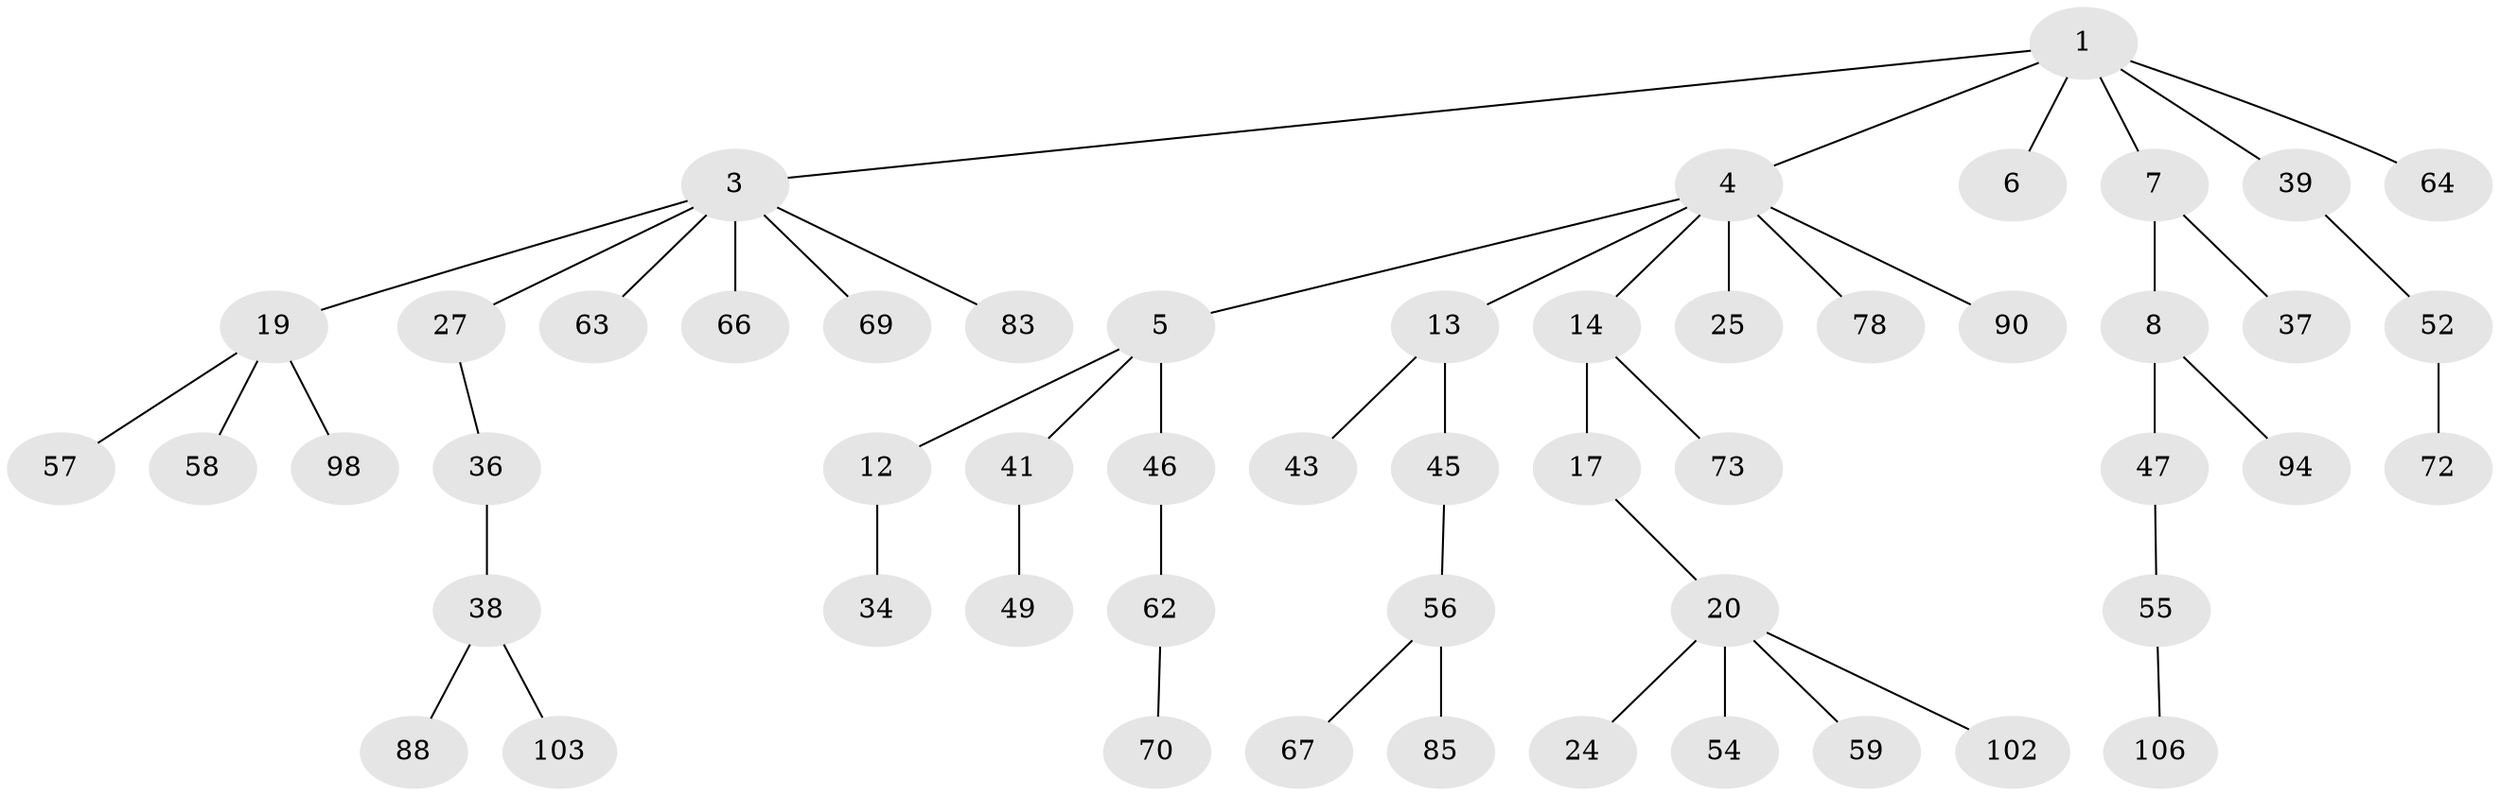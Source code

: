 // original degree distribution, {6: 0.009433962264150943, 2: 0.25471698113207547, 5: 0.03773584905660377, 4: 0.05660377358490566, 1: 0.46226415094339623, 3: 0.1792452830188679}
// Generated by graph-tools (version 1.1) at 2025/15/03/09/25 04:15:29]
// undirected, 53 vertices, 52 edges
graph export_dot {
graph [start="1"]
  node [color=gray90,style=filled];
  1 [super="+2"];
  3 [super="+9+11"];
  4 [super="+10+31"];
  5;
  6;
  7 [super="+32+22+18"];
  8 [super="+42+28"];
  12 [super="+92+29"];
  13;
  14;
  17 [super="+44"];
  19 [super="+74+40+21+23"];
  20 [super="+33"];
  24 [super="+30"];
  25 [super="+51"];
  27;
  34;
  36;
  37;
  38;
  39 [super="+68"];
  41 [super="+80"];
  43;
  45;
  46 [super="+48"];
  47 [super="+82"];
  49;
  52;
  54 [super="+101"];
  55;
  56;
  57 [super="+97+84"];
  58 [super="+60"];
  59 [super="+99"];
  62;
  63;
  64;
  66;
  67;
  69;
  70 [super="+71"];
  72 [super="+89"];
  73;
  78;
  83;
  85 [super="+105"];
  88 [super="+104"];
  90;
  94;
  98;
  102;
  103;
  106;
  1 -- 4;
  1 -- 6;
  1 -- 7;
  1 -- 39;
  1 -- 64;
  1 -- 3;
  3 -- 63;
  3 -- 66;
  3 -- 27;
  3 -- 69;
  3 -- 19;
  3 -- 83;
  4 -- 5;
  4 -- 25;
  4 -- 13;
  4 -- 14;
  4 -- 90;
  4 -- 78;
  5 -- 12;
  5 -- 41;
  5 -- 46;
  7 -- 8;
  7 -- 37;
  8 -- 94;
  8 -- 47;
  12 -- 34;
  13 -- 43;
  13 -- 45;
  14 -- 17;
  14 -- 73;
  17 -- 20;
  19 -- 57;
  19 -- 58;
  19 -- 98;
  20 -- 24;
  20 -- 54;
  20 -- 59;
  20 -- 102;
  27 -- 36;
  36 -- 38;
  38 -- 88;
  38 -- 103;
  39 -- 52;
  41 -- 49;
  45 -- 56;
  46 -- 62;
  47 -- 55;
  52 -- 72;
  55 -- 106;
  56 -- 67;
  56 -- 85;
  62 -- 70;
}
